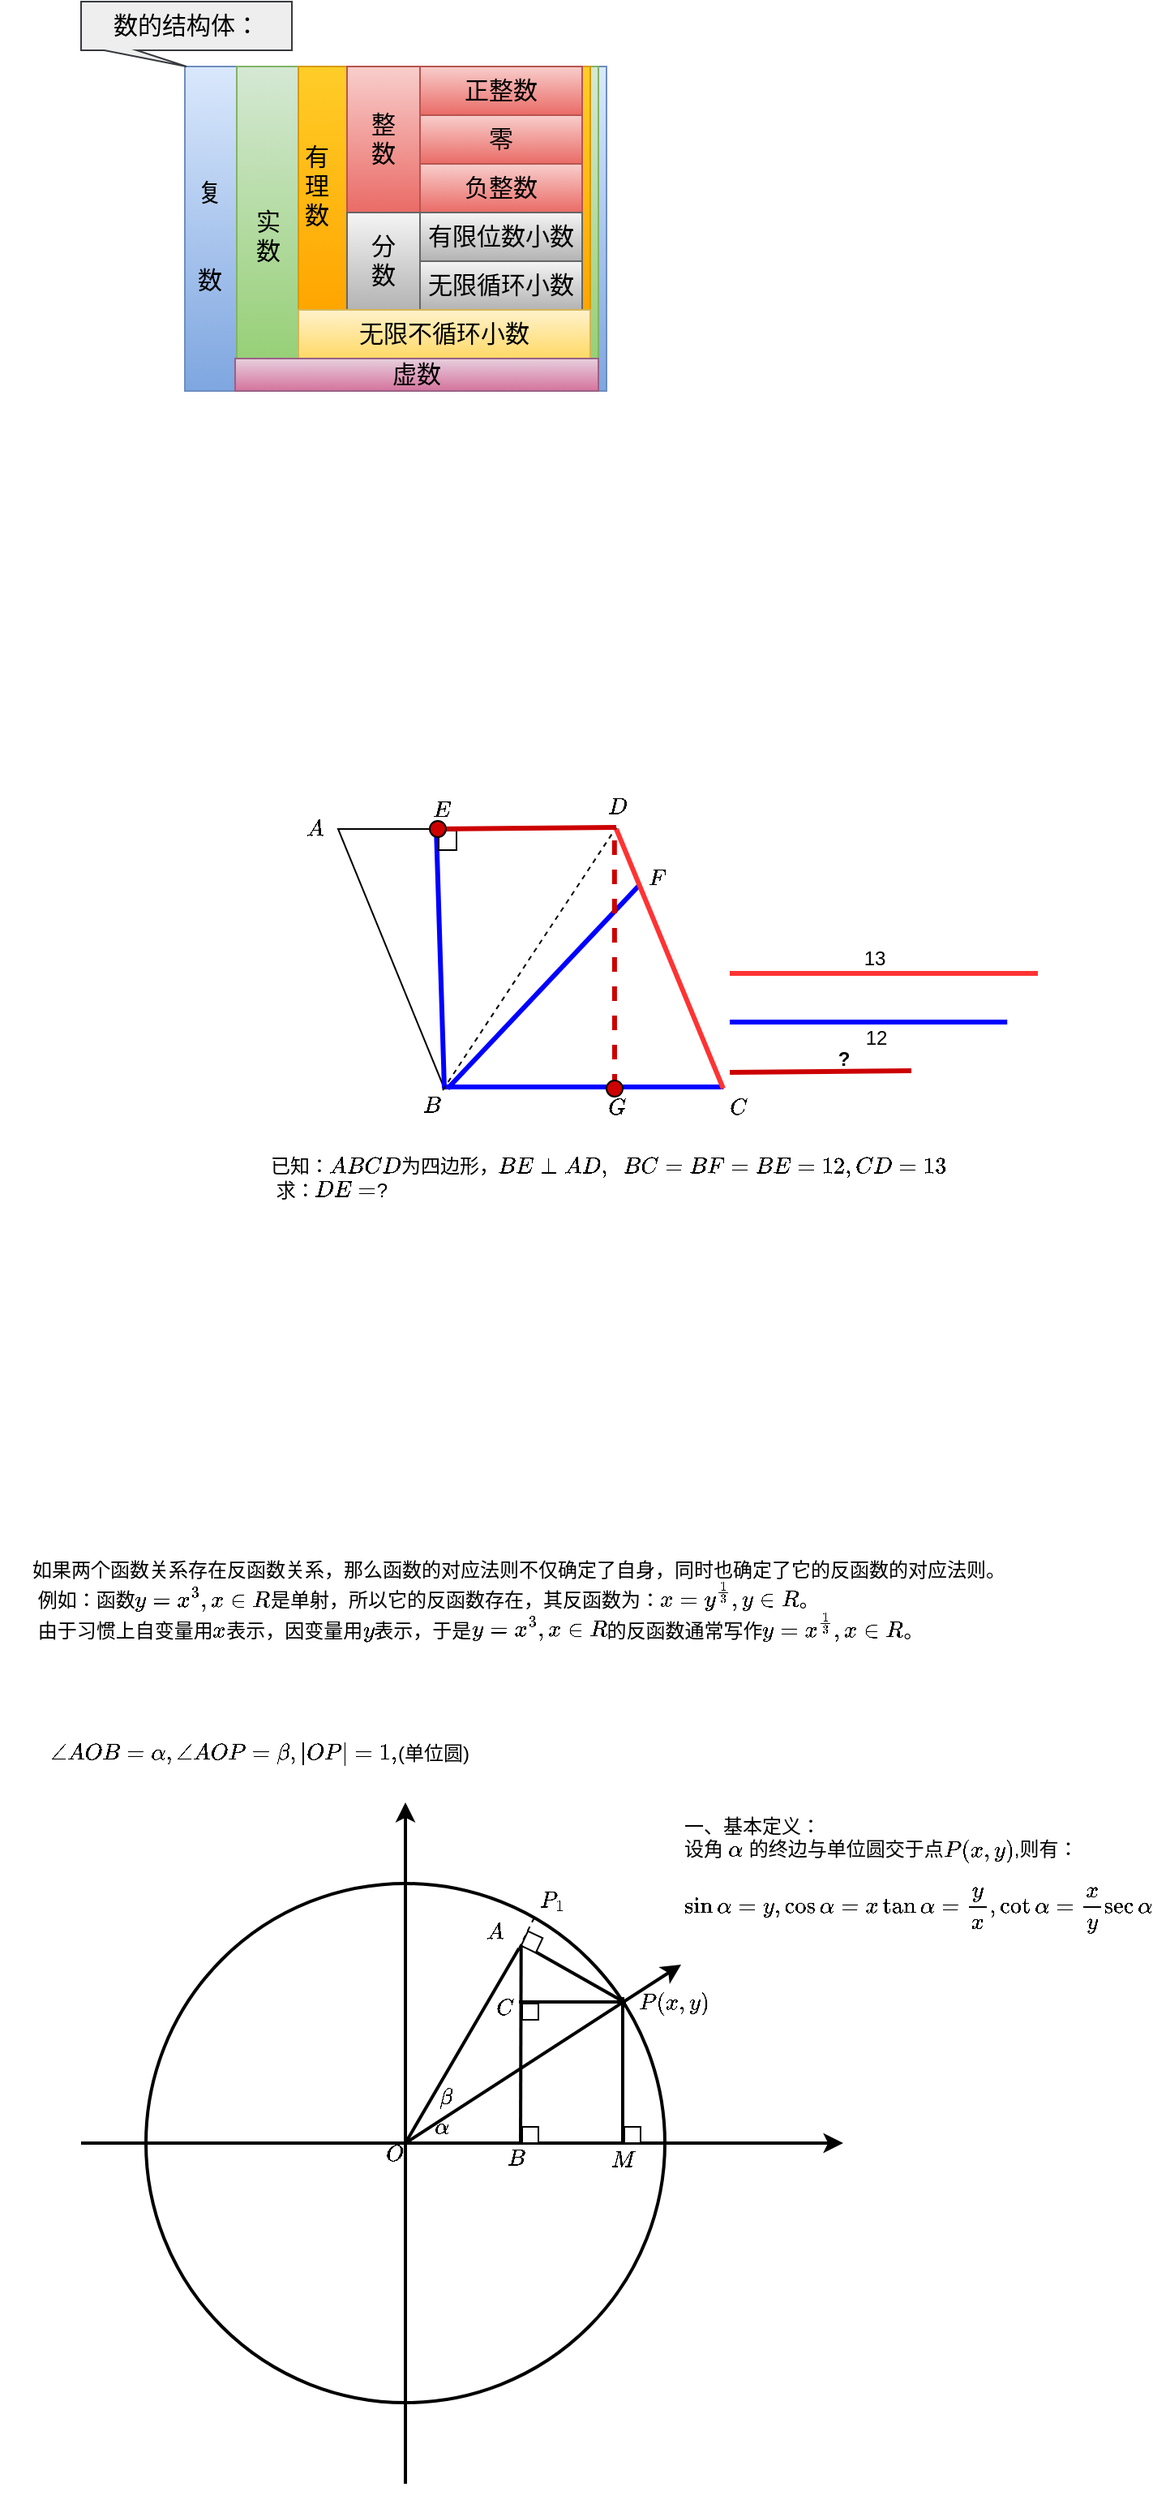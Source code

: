 <mxfile version="15.7.3" type="github">
  <diagram id="D1NhMnVbxvzPtjnGz45q" name="第 1 页">
    <mxGraphModel dx="661" dy="1906" grid="1" gridSize="10" guides="1" tooltips="1" connect="1" arrows="1" fold="1" page="1" pageScale="1" pageWidth="827" pageHeight="1169" math="1" shadow="0">
      <root>
        <mxCell id="0" />
        <mxCell id="1" parent="0" />
        <mxCell id="arEP-9Fb-EKLccg9OAlE-1" value="" style="ellipse;whiteSpace=wrap;html=1;aspect=fixed;fillColor=none;strokeWidth=2;" parent="1" vertex="1">
          <mxGeometry x="120" y="80" width="320" height="320" as="geometry" />
        </mxCell>
        <mxCell id="arEP-9Fb-EKLccg9OAlE-2" value="" style="endArrow=classic;html=1;rounded=0;strokeWidth=2;" parent="1" edge="1">
          <mxGeometry width="50" height="50" relative="1" as="geometry">
            <mxPoint x="80" y="240" as="sourcePoint" />
            <mxPoint x="550" y="240" as="targetPoint" />
          </mxGeometry>
        </mxCell>
        <mxCell id="arEP-9Fb-EKLccg9OAlE-4" value="" style="endArrow=classic;html=1;rounded=0;strokeWidth=2;" parent="1" edge="1">
          <mxGeometry width="50" height="50" relative="1" as="geometry">
            <mxPoint x="280" y="240" as="sourcePoint" />
            <mxPoint x="450" y="130" as="targetPoint" />
          </mxGeometry>
        </mxCell>
        <mxCell id="arEP-9Fb-EKLccg9OAlE-5" value="$$\alpha$$" style="text;html=1;align=center;verticalAlign=middle;resizable=0;points=[];autosize=1;strokeColor=none;fillColor=none;" parent="1" vertex="1">
          <mxGeometry x="267" y="220" width="70" height="20" as="geometry" />
        </mxCell>
        <mxCell id="arEP-9Fb-EKLccg9OAlE-7" value="$$P(x,y)$$" style="text;html=1;align=center;verticalAlign=middle;resizable=0;points=[];autosize=1;strokeColor=none;fillColor=none;" parent="1" vertex="1">
          <mxGeometry x="410" y="144" width="70" height="20" as="geometry" />
        </mxCell>
        <mxCell id="arEP-9Fb-EKLccg9OAlE-8" value="" style="endArrow=none;html=1;strokeWidth=2;rounded=0;" parent="1" edge="1">
          <mxGeometry width="50" height="50" relative="1" as="geometry">
            <mxPoint x="414" y="240" as="sourcePoint" />
            <mxPoint x="414" y="150" as="targetPoint" />
          </mxGeometry>
        </mxCell>
        <mxCell id="arEP-9Fb-EKLccg9OAlE-10" value="一、基本定义：&lt;br&gt;设角 \(\alpha\) 的终边与单位圆交于点`P(x,y)`,则有：&lt;br&gt;$$\sin\alpha = y , \cos\alpha = x \\&lt;br&gt;\tan\alpha = \frac{y}{x} , \cot\alpha = \frac{x}{y} \\&lt;br&gt;\sec\alpha=\frac{1}{x} , \csc\alpha=\frac{1}{y}$$" style="text;html=1;align=left;verticalAlign=middle;resizable=0;points=[];autosize=1;strokeColor=none;fillColor=none;" parent="1" vertex="1">
          <mxGeometry x="450" y="40" width="290" height="80" as="geometry" />
        </mxCell>
        <mxCell id="arEP-9Fb-EKLccg9OAlE-11" value="" style="endArrow=none;html=1;rounded=0;dashed=1;entryX=0.25;entryY=1;entryDx=0;entryDy=0;entryPerimeter=0;" parent="1" target="arEP-9Fb-EKLccg9OAlE-14" edge="1">
          <mxGeometry width="50" height="50" relative="1" as="geometry">
            <mxPoint x="350" y="120" as="sourcePoint" />
            <mxPoint x="360" y="100" as="targetPoint" />
          </mxGeometry>
        </mxCell>
        <mxCell id="arEP-9Fb-EKLccg9OAlE-12" value="" style="endArrow=none;html=1;rounded=0;strokeWidth=2;" parent="1" edge="1">
          <mxGeometry width="50" height="50" relative="1" as="geometry">
            <mxPoint x="280" y="240" as="sourcePoint" />
            <mxPoint x="350" y="120" as="targetPoint" />
          </mxGeometry>
        </mxCell>
        <mxCell id="arEP-9Fb-EKLccg9OAlE-13" value="`A`" style="text;html=1;align=center;verticalAlign=middle;resizable=0;points=[];autosize=1;strokeColor=none;fillColor=none;" parent="1" vertex="1">
          <mxGeometry x="320" y="100" width="30" height="20" as="geometry" />
        </mxCell>
        <mxCell id="arEP-9Fb-EKLccg9OAlE-14" value="`P_1`" style="text;html=1;align=center;verticalAlign=middle;resizable=0;points=[];autosize=1;strokeColor=none;fillColor=none;" parent="1" vertex="1">
          <mxGeometry x="350" y="80" width="40" height="20" as="geometry" />
        </mxCell>
        <mxCell id="arEP-9Fb-EKLccg9OAlE-15" value="" style="endArrow=none;html=1;rounded=0;startArrow=none;strokeWidth=2;" parent="1" edge="1">
          <mxGeometry width="50" height="50" relative="1" as="geometry">
            <mxPoint x="353" y="118" as="sourcePoint" />
            <mxPoint x="413" y="152" as="targetPoint" />
          </mxGeometry>
        </mxCell>
        <mxCell id="arEP-9Fb-EKLccg9OAlE-16" value="" style="rounded=0;whiteSpace=wrap;html=1;align=left;rotation=25;" parent="1" vertex="1">
          <mxGeometry x="353" y="111" width="10" height="10" as="geometry" />
        </mxCell>
        <mxCell id="arEP-9Fb-EKLccg9OAlE-17" value="" style="endArrow=none;html=1;rounded=0;exitX=1.067;exitY=0.9;exitDx=0;exitDy=0;exitPerimeter=0;entryX=0.069;entryY=1.125;entryDx=0;entryDy=0;entryPerimeter=0;" parent="1" source="arEP-9Fb-EKLccg9OAlE-13" target="arEP-9Fb-EKLccg9OAlE-16" edge="1">
          <mxGeometry width="50" height="50" relative="1" as="geometry">
            <mxPoint x="352.01" y="118" as="sourcePoint" />
            <mxPoint x="410.01" y="150" as="targetPoint" />
          </mxGeometry>
        </mxCell>
        <mxCell id="arEP-9Fb-EKLccg9OAlE-18" value="" style="rounded=0;whiteSpace=wrap;html=1;align=left;" parent="1" vertex="1">
          <mxGeometry x="415" y="230" width="10" height="10" as="geometry" />
        </mxCell>
        <mxCell id="arEP-9Fb-EKLccg9OAlE-20" value="" style="endArrow=none;html=1;rounded=0;entryX=0;entryY=1;entryDx=0;entryDy=0;strokeWidth=2;" parent="1" target="arEP-9Fb-EKLccg9OAlE-16" edge="1">
          <mxGeometry width="50" height="50" relative="1" as="geometry">
            <mxPoint x="351" y="240" as="sourcePoint" />
            <mxPoint x="480" y="420" as="targetPoint" />
          </mxGeometry>
        </mxCell>
        <mxCell id="arEP-9Fb-EKLccg9OAlE-21" value="" style="rounded=0;whiteSpace=wrap;html=1;align=left;" parent="1" vertex="1">
          <mxGeometry x="352" y="230" width="10" height="10" as="geometry" />
        </mxCell>
        <mxCell id="arEP-9Fb-EKLccg9OAlE-23" value="" style="endArrow=none;html=1;rounded=0;strokeWidth=2;" parent="1" edge="1">
          <mxGeometry width="50" height="50" relative="1" as="geometry">
            <mxPoint x="350" y="153" as="sourcePoint" />
            <mxPoint x="416" y="153" as="targetPoint" />
          </mxGeometry>
        </mxCell>
        <mxCell id="arEP-9Fb-EKLccg9OAlE-24" value="" style="rounded=0;whiteSpace=wrap;html=1;align=left;" parent="1" vertex="1">
          <mxGeometry x="352" y="154" width="10" height="10" as="geometry" />
        </mxCell>
        <mxCell id="arEP-9Fb-EKLccg9OAlE-25" value="`B`" style="text;html=1;align=center;verticalAlign=middle;resizable=0;points=[];autosize=1;strokeColor=none;fillColor=none;" parent="1" vertex="1">
          <mxGeometry x="333" y="239" width="30" height="20" as="geometry" />
        </mxCell>
        <mxCell id="arEP-9Fb-EKLccg9OAlE-26" value="`M`" style="text;html=1;align=center;verticalAlign=middle;resizable=0;points=[];autosize=1;strokeColor=none;fillColor=none;" parent="1" vertex="1">
          <mxGeometry x="399" y="240" width="30" height="20" as="geometry" />
        </mxCell>
        <mxCell id="arEP-9Fb-EKLccg9OAlE-27" value="`C`" style="text;html=1;align=center;verticalAlign=middle;resizable=0;points=[];autosize=1;strokeColor=none;fillColor=none;" parent="1" vertex="1">
          <mxGeometry x="326" y="147" width="30" height="20" as="geometry" />
        </mxCell>
        <mxCell id="arEP-9Fb-EKLccg9OAlE-28" value="`O`" style="text;html=1;align=center;verticalAlign=middle;resizable=0;points=[];autosize=1;strokeColor=none;fillColor=none;" parent="1" vertex="1">
          <mxGeometry x="258" y="237" width="30" height="20" as="geometry" />
        </mxCell>
        <mxCell id="arEP-9Fb-EKLccg9OAlE-30" value="`\beta`" style="text;html=1;align=center;verticalAlign=middle;resizable=0;points=[];autosize=1;strokeColor=none;fillColor=none;" parent="1" vertex="1">
          <mxGeometry x="280" y="202" width="50" height="20" as="geometry" />
        </mxCell>
        <mxCell id="arEP-9Fb-EKLccg9OAlE-32" value="`\angleAOB = \alpha ,\angleAOP=\beta, |OP|=1,`(单位圆)" style="text;html=1;align=center;verticalAlign=middle;resizable=0;points=[];autosize=1;strokeColor=none;fillColor=none;" parent="1" vertex="1">
          <mxGeometry x="30" y="-10" width="320" height="20" as="geometry" />
        </mxCell>
        <mxCell id="arEP-9Fb-EKLccg9OAlE-33" value="" style="endArrow=classic;html=1;rounded=0;strokeWidth=2;" parent="1" edge="1">
          <mxGeometry width="50" height="50" relative="1" as="geometry">
            <mxPoint x="280" y="450" as="sourcePoint" />
            <mxPoint x="280" y="30" as="targetPoint" />
          </mxGeometry>
        </mxCell>
        <mxCell id="arEP-9Fb-EKLccg9OAlE-34" value="如果两个函数关系存在反函数关系，那么函数的对应法则不仅确定了自身，同时也确定了它的反函数的对应法则。&lt;br&gt;&lt;span style=&quot;white-space: pre&quot;&gt; &lt;/span&gt;例如：函数`y=x^3,x\inR`是单射，所以它的反函数存在，其反函数为：`x=y^\frac{1}{3},y\inR`。&lt;br&gt;&lt;span style=&quot;white-space: pre&quot;&gt; &lt;/span&gt;由于习惯上自变量用`x`表示，因变量用`y`表示，于是`y=x^3,x\inR`的反函数通常写作`y=x^\frac{1}{3},x\inR`。" style="text;html=1;align=left;verticalAlign=middle;resizable=0;points=[];autosize=1;strokeColor=none;fillColor=none;" parent="1" vertex="1">
          <mxGeometry x="48" y="-120" width="620" height="50" as="geometry" />
        </mxCell>
        <mxCell id="OvjoM19Wtx1JefM6DFq4-18" value="" style="group" vertex="1" connectable="0" parent="1">
          <mxGeometry x="80" y="-1080" width="324" height="240" as="geometry" />
        </mxCell>
        <mxCell id="OvjoM19Wtx1JefM6DFq4-19" value="" style="rounded=0;whiteSpace=wrap;html=1;sketch=0;hachureGap=4;pointerEvents=0;fontFamily=Architects Daughter;fontSource=https%3A%2F%2Ffonts.googleapis.com%2Fcss%3Ffamily%3DArchitects%2BDaughter;fontSize=15;fillColor=#dae8fc;gradientColor=#7ea6e0;strokeColor=#6c8ebf;" vertex="1" parent="OvjoM19Wtx1JefM6DFq4-18">
          <mxGeometry x="64" y="40" width="260" height="200" as="geometry" />
        </mxCell>
        <mxCell id="OvjoM19Wtx1JefM6DFq4-20" value="" style="rounded=0;whiteSpace=wrap;html=1;sketch=0;hachureGap=4;pointerEvents=0;fontFamily=Architects Daughter;fontSource=https%3A%2F%2Ffonts.googleapis.com%2Fcss%3Ffamily%3DArchitects%2BDaughter;fontSize=15;fillColor=#d5e8d4;gradientColor=#97d077;strokeColor=#82b366;" vertex="1" parent="OvjoM19Wtx1JefM6DFq4-18">
          <mxGeometry x="96" y="40" width="223" height="180" as="geometry" />
        </mxCell>
        <mxCell id="OvjoM19Wtx1JefM6DFq4-21" value="" style="rounded=0;whiteSpace=wrap;html=1;sketch=0;hachureGap=4;pointerEvents=0;fontFamily=Architects Daughter;fontSource=https%3A%2F%2Ffonts.googleapis.com%2Fcss%3Ffamily%3DArchitects%2BDaughter;fontSize=15;fillColor=#ffcd28;gradientColor=#ffa500;strokeColor=#d79b00;" vertex="1" parent="OvjoM19Wtx1JefM6DFq4-18">
          <mxGeometry x="134" y="40" width="180" height="150" as="geometry" />
        </mxCell>
        <mxCell id="OvjoM19Wtx1JefM6DFq4-22" value="&lt;span&gt;正整数&lt;/span&gt;" style="rounded=0;whiteSpace=wrap;html=1;sketch=0;hachureGap=4;pointerEvents=0;fontFamily=Architects Daughter;fontSource=https%3A%2F%2Ffonts.googleapis.com%2Fcss%3Ffamily%3DArchitects%2BDaughter;fontSize=15;fillColor=#f8cecc;gradientColor=#ea6b66;strokeColor=#b85450;" vertex="1" parent="OvjoM19Wtx1JefM6DFq4-18">
          <mxGeometry x="209" y="40" width="100" height="30" as="geometry" />
        </mxCell>
        <mxCell id="OvjoM19Wtx1JefM6DFq4-23" value="&lt;span&gt;零&lt;/span&gt;" style="rounded=0;whiteSpace=wrap;html=1;sketch=0;hachureGap=4;pointerEvents=0;fontFamily=Architects Daughter;fontSource=https%3A%2F%2Ffonts.googleapis.com%2Fcss%3Ffamily%3DArchitects%2BDaughter;fontSize=15;fillColor=#f8cecc;gradientColor=#ea6b66;strokeColor=#b85450;" vertex="1" parent="OvjoM19Wtx1JefM6DFq4-18">
          <mxGeometry x="209" y="70" width="100" height="30" as="geometry" />
        </mxCell>
        <mxCell id="OvjoM19Wtx1JefM6DFq4-24" value="&lt;span&gt;负整数&lt;/span&gt;" style="rounded=0;whiteSpace=wrap;html=1;sketch=0;hachureGap=4;pointerEvents=0;fontFamily=Architects Daughter;fontSource=https%3A%2F%2Ffonts.googleapis.com%2Fcss%3Ffamily%3DArchitects%2BDaughter;fontSize=15;fillColor=#f8cecc;gradientColor=#ea6b66;strokeColor=#b85450;" vertex="1" parent="OvjoM19Wtx1JefM6DFq4-18">
          <mxGeometry x="209" y="100" width="100" height="30" as="geometry" />
        </mxCell>
        <mxCell id="OvjoM19Wtx1JefM6DFq4-25" value="整&lt;br&gt;数" style="rounded=0;whiteSpace=wrap;html=1;sketch=0;hachureGap=4;pointerEvents=0;fontFamily=Architects Daughter;fontSource=https%3A%2F%2Ffonts.googleapis.com%2Fcss%3Ffamily%3DArchitects%2BDaughter;fontSize=15;fillColor=#f8cecc;gradientColor=#ea6b66;strokeColor=#b85450;" vertex="1" parent="OvjoM19Wtx1JefM6DFq4-18">
          <mxGeometry x="164" y="40" width="45" height="90" as="geometry" />
        </mxCell>
        <mxCell id="OvjoM19Wtx1JefM6DFq4-26" value="&lt;span&gt;有限位数小数&lt;/span&gt;" style="rounded=0;whiteSpace=wrap;html=1;sketch=0;hachureGap=4;pointerEvents=0;fontFamily=Architects Daughter;fontSource=https%3A%2F%2Ffonts.googleapis.com%2Fcss%3Ffamily%3DArchitects%2BDaughter;fontSize=15;fillColor=#f5f5f5;gradientColor=#b3b3b3;strokeColor=#666666;" vertex="1" parent="OvjoM19Wtx1JefM6DFq4-18">
          <mxGeometry x="209" y="130" width="100" height="30" as="geometry" />
        </mxCell>
        <mxCell id="OvjoM19Wtx1JefM6DFq4-27" value="&lt;span&gt;无限循环小数&lt;/span&gt;" style="rounded=0;whiteSpace=wrap;html=1;sketch=0;hachureGap=4;pointerEvents=0;fontFamily=Architects Daughter;fontSource=https%3A%2F%2Ffonts.googleapis.com%2Fcss%3Ffamily%3DArchitects%2BDaughter;fontSize=15;fillColor=#f5f5f5;gradientColor=#b3b3b3;strokeColor=#666666;" vertex="1" parent="OvjoM19Wtx1JefM6DFq4-18">
          <mxGeometry x="209" y="160" width="100" height="30" as="geometry" />
        </mxCell>
        <mxCell id="OvjoM19Wtx1JefM6DFq4-28" value="分&lt;br&gt;数" style="rounded=0;whiteSpace=wrap;html=1;sketch=0;hachureGap=4;pointerEvents=0;fontFamily=Architects Daughter;fontSource=https%3A%2F%2Ffonts.googleapis.com%2Fcss%3Ffamily%3DArchitects%2BDaughter;fontSize=15;fillColor=#f5f5f5;gradientColor=#b3b3b3;strokeColor=#666666;" vertex="1" parent="OvjoM19Wtx1JefM6DFq4-18">
          <mxGeometry x="164" y="130" width="45" height="60" as="geometry" />
        </mxCell>
        <mxCell id="OvjoM19Wtx1JefM6DFq4-29" value="无限不循环小数" style="rounded=0;whiteSpace=wrap;html=1;sketch=0;hachureGap=4;pointerEvents=0;fontFamily=Architects Daughter;fontSource=https%3A%2F%2Ffonts.googleapis.com%2Fcss%3Ffamily%3DArchitects%2BDaughter;fontSize=15;fillColor=#fff2cc;gradientColor=#ffd966;strokeColor=#d6b656;" vertex="1" parent="OvjoM19Wtx1JefM6DFq4-18">
          <mxGeometry x="134" y="190" width="180" height="30" as="geometry" />
        </mxCell>
        <mxCell id="OvjoM19Wtx1JefM6DFq4-30" value="&lt;span&gt;有&lt;/span&gt;&lt;br&gt;&lt;span&gt;理&lt;/span&gt;&lt;br&gt;&lt;span&gt;数&lt;/span&gt;" style="text;html=1;align=center;verticalAlign=middle;resizable=0;points=[];autosize=1;strokeColor=none;fillColor=none;sketch=0;hachureGap=4;pointerEvents=0;fontFamily=Architects Daughter;fontSource=https%3A%2F%2Ffonts.googleapis.com%2Fcss%3Ffamily%3DArchitects%2BDaughter;fontSize=15;" vertex="1" parent="OvjoM19Wtx1JefM6DFq4-18">
          <mxGeometry x="130" y="84" width="30" height="60" as="geometry" />
        </mxCell>
        <mxCell id="OvjoM19Wtx1JefM6DFq4-31" value="实&lt;br&gt;数" style="text;html=1;align=center;verticalAlign=middle;resizable=0;points=[];autosize=1;strokeColor=none;fillColor=none;sketch=0;hachureGap=4;pointerEvents=0;fontFamily=Architects Daughter;fontSource=https%3A%2F%2Ffonts.googleapis.com%2Fcss%3Ffamily%3DArchitects%2BDaughter;fontSize=15;" vertex="1" parent="OvjoM19Wtx1JefM6DFq4-18">
          <mxGeometry x="100" y="125" width="30" height="40" as="geometry" />
        </mxCell>
        <mxCell id="OvjoM19Wtx1JefM6DFq4-32" value="虚数" style="rounded=0;whiteSpace=wrap;html=1;sketch=0;hachureGap=4;pointerEvents=0;fontFamily=Architects Daughter;fontSource=https%3A%2F%2Ffonts.googleapis.com%2Fcss%3Ffamily%3DArchitects%2BDaughter;fontSize=15;fillColor=#e6d0de;gradientColor=#d5739d;strokeColor=#996185;" vertex="1" parent="OvjoM19Wtx1JefM6DFq4-18">
          <mxGeometry x="95" y="220" width="224" height="20" as="geometry" />
        </mxCell>
        <mxCell id="OvjoM19Wtx1JefM6DFq4-33" value="复&lt;br&gt;&lt;br&gt;&lt;br&gt;数" style="text;html=1;align=center;verticalAlign=middle;resizable=0;points=[];autosize=1;strokeColor=none;fillColor=none;sketch=0;hachureGap=4;pointerEvents=0;fontFamily=Architects Daughter;fontSource=https%3A%2F%2Ffonts.googleapis.com%2Fcss%3Ffamily%3DArchitects%2BDaughter;fontSize=15;" vertex="1" parent="OvjoM19Wtx1JefM6DFq4-18">
          <mxGeometry x="64" y="105" width="30" height="80" as="geometry" />
        </mxCell>
        <mxCell id="OvjoM19Wtx1JefM6DFq4-34" value="数的结构体：" style="shape=callout;whiteSpace=wrap;html=1;perimeter=calloutPerimeter;sketch=0;hachureGap=4;pointerEvents=0;fontFamily=Architects Daughter;fontSource=https%3A%2F%2Ffonts.googleapis.com%2Fcss%3Ffamily%3DArchitects%2BDaughter;fontSize=15;base=20;position2=0.5;size=10;position=0.11;fillColor=#eeeeee;strokeColor=#36393d;" vertex="1" parent="OvjoM19Wtx1JefM6DFq4-18">
          <mxGeometry width="130" height="40" as="geometry" />
        </mxCell>
        <mxCell id="OvjoM19Wtx1JefM6DFq4-35" value="" style="shape=parallelogram;perimeter=parallelogramPerimeter;whiteSpace=wrap;html=1;fixedSize=1;flipH=1;size=65.5;" vertex="1" parent="1">
          <mxGeometry x="238.5" y="-570" width="237" height="160" as="geometry" />
        </mxCell>
        <mxCell id="OvjoM19Wtx1JefM6DFq4-36" value="" style="endArrow=none;html=1;rounded=0;entryX=0.846;entryY=-0.006;entryDx=0;entryDy=0;entryPerimeter=0;strokeColor=#0000FF;strokeWidth=3;" edge="1" parent="1">
          <mxGeometry width="50" height="50" relative="1" as="geometry">
            <mxPoint x="304" y="-410" as="sourcePoint" />
            <mxPoint x="298.998" y="-570.96" as="targetPoint" />
          </mxGeometry>
        </mxCell>
        <mxCell id="OvjoM19Wtx1JefM6DFq4-37" value="" style="endArrow=none;html=1;rounded=0;entryX=1;entryY=0;entryDx=0;entryDy=0;strokeColor=#0000FF;strokeWidth=3;" edge="1" parent="1" target="OvjoM19Wtx1JefM6DFq4-35">
          <mxGeometry width="50" height="50" relative="1" as="geometry">
            <mxPoint x="306" y="-410" as="sourcePoint" />
            <mxPoint x="300" y="-570" as="targetPoint" />
          </mxGeometry>
        </mxCell>
        <mxCell id="OvjoM19Wtx1JefM6DFq4-38" value="`A`" style="text;html=1;align=center;verticalAlign=middle;resizable=0;points=[];autosize=1;strokeColor=none;fillColor=none;" vertex="1" parent="1">
          <mxGeometry x="208.5" y="-580" width="30" height="20" as="geometry" />
        </mxCell>
        <mxCell id="OvjoM19Wtx1JefM6DFq4-39" value="`B`" style="text;html=1;align=center;verticalAlign=middle;resizable=0;points=[];autosize=1;strokeColor=none;fillColor=none;" vertex="1" parent="1">
          <mxGeometry x="280.5" y="-410" width="30" height="20" as="geometry" />
        </mxCell>
        <mxCell id="OvjoM19Wtx1JefM6DFq4-40" value="`C`" style="text;html=1;align=center;verticalAlign=middle;resizable=0;points=[];autosize=1;strokeColor=none;fillColor=none;" vertex="1" parent="1">
          <mxGeometry x="470" y="-408" width="30" height="20" as="geometry" />
        </mxCell>
        <mxCell id="OvjoM19Wtx1JefM6DFq4-41" value="`E`" style="text;html=1;align=center;verticalAlign=middle;resizable=0;points=[];autosize=1;strokeColor=none;fillColor=none;" vertex="1" parent="1">
          <mxGeometry x="287" y="-592" width="30" height="20" as="geometry" />
        </mxCell>
        <mxCell id="OvjoM19Wtx1JefM6DFq4-42" value="`D`" style="text;html=1;align=center;verticalAlign=middle;resizable=0;points=[];autosize=1;strokeColor=none;fillColor=none;" vertex="1" parent="1">
          <mxGeometry x="395" y="-594" width="30" height="20" as="geometry" />
        </mxCell>
        <mxCell id="OvjoM19Wtx1JefM6DFq4-43" value="`F`" style="text;html=1;align=center;verticalAlign=middle;resizable=0;points=[];autosize=1;strokeColor=none;fillColor=none;" vertex="1" parent="1">
          <mxGeometry x="420" y="-550" width="30" height="20" as="geometry" />
        </mxCell>
        <mxCell id="OvjoM19Wtx1JefM6DFq4-44" value="已知：`ABCD`为四边形，`BE\bot AD,&amp;nbsp;&amp;nbsp;&lt;br&gt;BC=BF=BE=12 , CD=13`&lt;span style=&quot;white-space: pre&quot;&gt;	&lt;/span&gt;&lt;span style=&quot;white-space: pre&quot;&gt;	&lt;/span&gt;&lt;span style=&quot;white-space: pre&quot;&gt;	&lt;/span&gt;&lt;br&gt;&amp;nbsp;求：`DE=`?" style="text;html=1;align=left;verticalAlign=middle;resizable=0;points=[];autosize=1;strokeColor=none;fillColor=none;" vertex="1" parent="1">
          <mxGeometry x="195" y="-380" width="230" height="50" as="geometry" />
        </mxCell>
        <mxCell id="OvjoM19Wtx1JefM6DFq4-45" value="" style="endArrow=none;dashed=1;html=1;rounded=0;entryX=0.289;entryY=-0.012;entryDx=0;entryDy=0;entryPerimeter=0;" edge="1" parent="1">
          <mxGeometry width="50" height="50" relative="1" as="geometry">
            <mxPoint x="303" y="-409" as="sourcePoint" />
            <mxPoint x="410.007" y="-570.92" as="targetPoint" />
          </mxGeometry>
        </mxCell>
        <mxCell id="OvjoM19Wtx1JefM6DFq4-46" value="" style="rounded=0;whiteSpace=wrap;html=1;align=left;" vertex="1" parent="1">
          <mxGeometry x="300.5" y="-569" width="11" height="12" as="geometry" />
        </mxCell>
        <mxCell id="OvjoM19Wtx1JefM6DFq4-47" value="" style="endArrow=none;html=1;rounded=0;strokeColor=#0000FF;exitX=0.703;exitY=1.006;exitDx=0;exitDy=0;exitPerimeter=0;strokeWidth=3;" edge="1" parent="1">
          <mxGeometry width="50" height="50" relative="1" as="geometry">
            <mxPoint x="304.889" y="-411.04" as="sourcePoint" />
            <mxPoint x="476" y="-411" as="targetPoint" />
          </mxGeometry>
        </mxCell>
        <mxCell id="OvjoM19Wtx1JefM6DFq4-48" value="" style="endArrow=none;html=1;rounded=0;strokeColor=#FF3333;strokeWidth=3;" edge="1" parent="1">
          <mxGeometry width="50" height="50" relative="1" as="geometry">
            <mxPoint x="476" y="-410" as="sourcePoint" />
            <mxPoint x="410" y="-570" as="targetPoint" />
          </mxGeometry>
        </mxCell>
        <mxCell id="OvjoM19Wtx1JefM6DFq4-50" value="" style="endArrow=none;html=1;rounded=0;strokeColor=#0000FF;exitX=0.703;exitY=1.006;exitDx=0;exitDy=0;exitPerimeter=0;strokeWidth=3;" edge="1" parent="1">
          <mxGeometry width="50" height="50" relative="1" as="geometry">
            <mxPoint x="479.999" y="-451" as="sourcePoint" />
            <mxPoint x="651.11" y="-450.96" as="targetPoint" />
          </mxGeometry>
        </mxCell>
        <mxCell id="OvjoM19Wtx1JefM6DFq4-51" value="" style="endArrow=none;html=1;rounded=0;strokeColor=#FF3333;strokeWidth=3;" edge="1" parent="1">
          <mxGeometry width="50" height="50" relative="1" as="geometry">
            <mxPoint x="670" y="-481" as="sourcePoint" />
            <mxPoint x="480" y="-481" as="targetPoint" />
          </mxGeometry>
        </mxCell>
        <mxCell id="OvjoM19Wtx1JefM6DFq4-53" value="13" style="text;html=1;align=center;verticalAlign=middle;resizable=0;points=[];autosize=1;strokeColor=none;fillColor=none;" vertex="1" parent="1">
          <mxGeometry x="554" y="-500" width="30" height="20" as="geometry" />
        </mxCell>
        <mxCell id="OvjoM19Wtx1JefM6DFq4-54" value="12" style="text;html=1;align=center;verticalAlign=middle;resizable=0;points=[];autosize=1;strokeColor=none;fillColor=none;" vertex="1" parent="1">
          <mxGeometry x="555" y="-451" width="30" height="20" as="geometry" />
        </mxCell>
        <mxCell id="OvjoM19Wtx1JefM6DFq4-55" value="" style="endArrow=none;html=1;rounded=0;strokeColor=#CC0000;strokeWidth=3;entryX=0.567;entryY=1.2;entryDx=0;entryDy=0;entryPerimeter=0;exitX=0.433;exitY=1.15;exitDx=0;exitDy=0;exitPerimeter=0;" edge="1" parent="1">
          <mxGeometry width="50" height="50" relative="1" as="geometry">
            <mxPoint x="297.99" y="-570" as="sourcePoint" />
            <mxPoint x="410.01" y="-571" as="targetPoint" />
          </mxGeometry>
        </mxCell>
        <mxCell id="OvjoM19Wtx1JefM6DFq4-56" value="" style="endArrow=none;html=1;rounded=0;strokeColor=#CC0000;strokeWidth=3;entryX=0.567;entryY=1.2;entryDx=0;entryDy=0;entryPerimeter=0;exitX=0.433;exitY=1.15;exitDx=0;exitDy=0;exitPerimeter=0;" edge="1" parent="1">
          <mxGeometry width="50" height="50" relative="1" as="geometry">
            <mxPoint x="480" y="-420" as="sourcePoint" />
            <mxPoint x="592.02" y="-421" as="targetPoint" />
          </mxGeometry>
        </mxCell>
        <mxCell id="OvjoM19Wtx1JefM6DFq4-57" value="&lt;b&gt;?&lt;/b&gt;" style="text;html=1;align=center;verticalAlign=middle;resizable=0;points=[];autosize=1;strokeColor=none;fillColor=none;" vertex="1" parent="1">
          <mxGeometry x="540" y="-438" width="20" height="20" as="geometry" />
        </mxCell>
        <mxCell id="OvjoM19Wtx1JefM6DFq4-59" value="" style="endArrow=none;dashed=1;html=1;rounded=0;strokeColor=#CC0000;strokeWidth=3;entryX=0.281;entryY=-0.006;entryDx=0;entryDy=0;entryPerimeter=0;" edge="1" parent="1" target="OvjoM19Wtx1JefM6DFq4-35">
          <mxGeometry width="50" height="50" relative="1" as="geometry">
            <mxPoint x="409" y="-410" as="sourcePoint" />
            <mxPoint x="490" y="-580" as="targetPoint" />
          </mxGeometry>
        </mxCell>
        <mxCell id="OvjoM19Wtx1JefM6DFq4-60" value="`G`" style="text;html=1;align=center;verticalAlign=middle;resizable=0;points=[];autosize=1;strokeColor=none;fillColor=none;" vertex="1" parent="1">
          <mxGeometry x="395" y="-408" width="30" height="20" as="geometry" />
        </mxCell>
        <mxCell id="OvjoM19Wtx1JefM6DFq4-61" value="" style="ellipse;whiteSpace=wrap;html=1;aspect=fixed;align=left;fillColor=#CC0000;" vertex="1" parent="1">
          <mxGeometry x="295" y="-575" width="10" height="10" as="geometry" />
        </mxCell>
        <mxCell id="OvjoM19Wtx1JefM6DFq4-62" value="" style="ellipse;whiteSpace=wrap;html=1;aspect=fixed;align=left;fillColor=#CC0000;" vertex="1" parent="1">
          <mxGeometry x="404" y="-415" width="10" height="10" as="geometry" />
        </mxCell>
      </root>
    </mxGraphModel>
  </diagram>
</mxfile>
